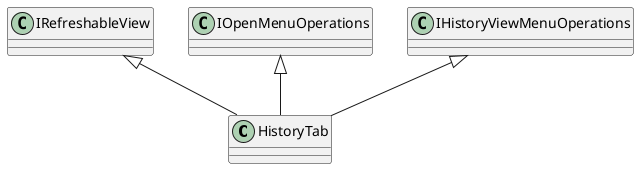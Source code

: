 @startuml
class HistoryTab {
}
IRefreshableView <|-- HistoryTab
IOpenMenuOperations <|-- HistoryTab
IHistoryViewMenuOperations <|-- HistoryTab
@enduml
